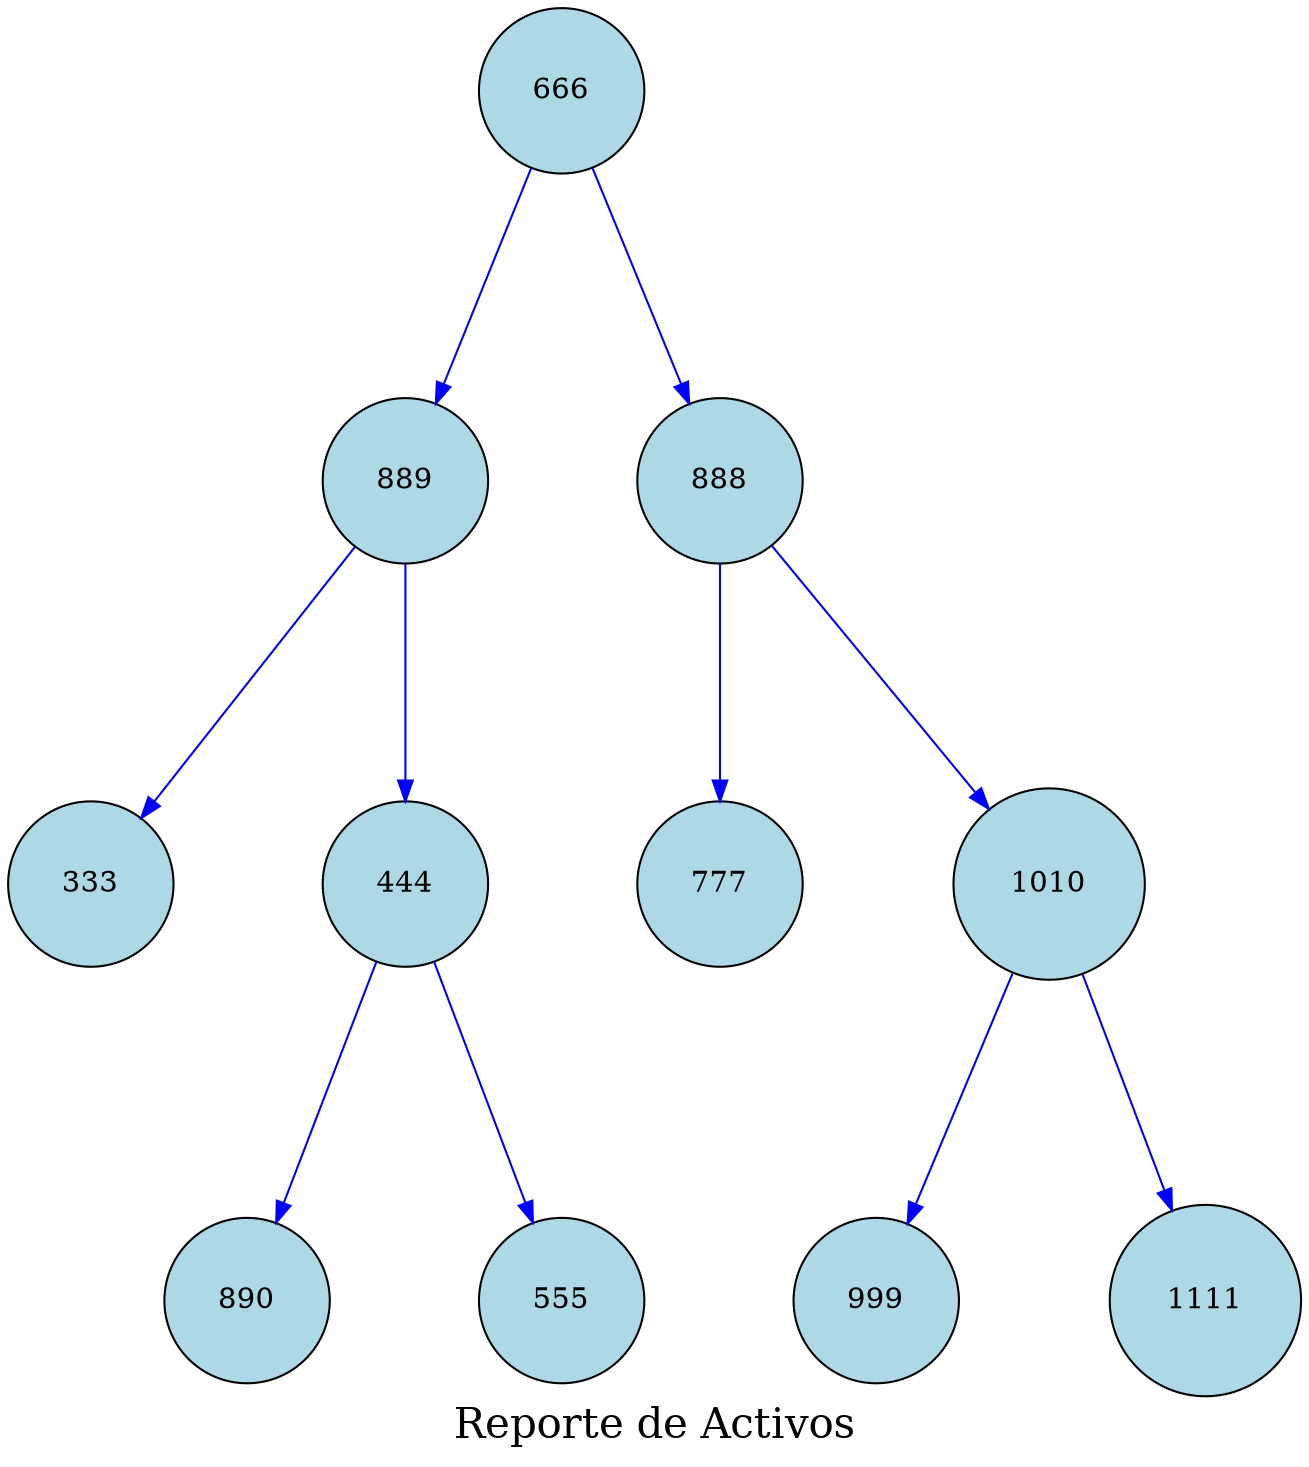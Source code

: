 digraph AVLTree {
    node [shape=circle,style=filled, fillcolor=lightblue, margin=0.2];
edge [style=solid, color=blue];
 graph [ranksep=1.5, nodesep=1];graph [label="Reporte de Activos", fontsize=20, fontcolor=black];
    "666" [label="666"];
    "666" -> "889";
    "889" [label="889"];
    "889" -> "333";
    "333" [label="333"];
    "889" -> "444";
    "444" [label="444"];
    "444" -> "890";
    "890" [label="890"];
    "444" -> "555";
    "555" [label="555"];
    "666" -> "888";
    "888" [label="888"];
    "888" -> "777";
    "777" [label="777"];
    "888" -> "1010";
    "1010" [label="1010"];
    "1010" -> "999";
    "999" [label="999"];
    "1010" -> "1111";
    "1111" [label="1111"];
}
